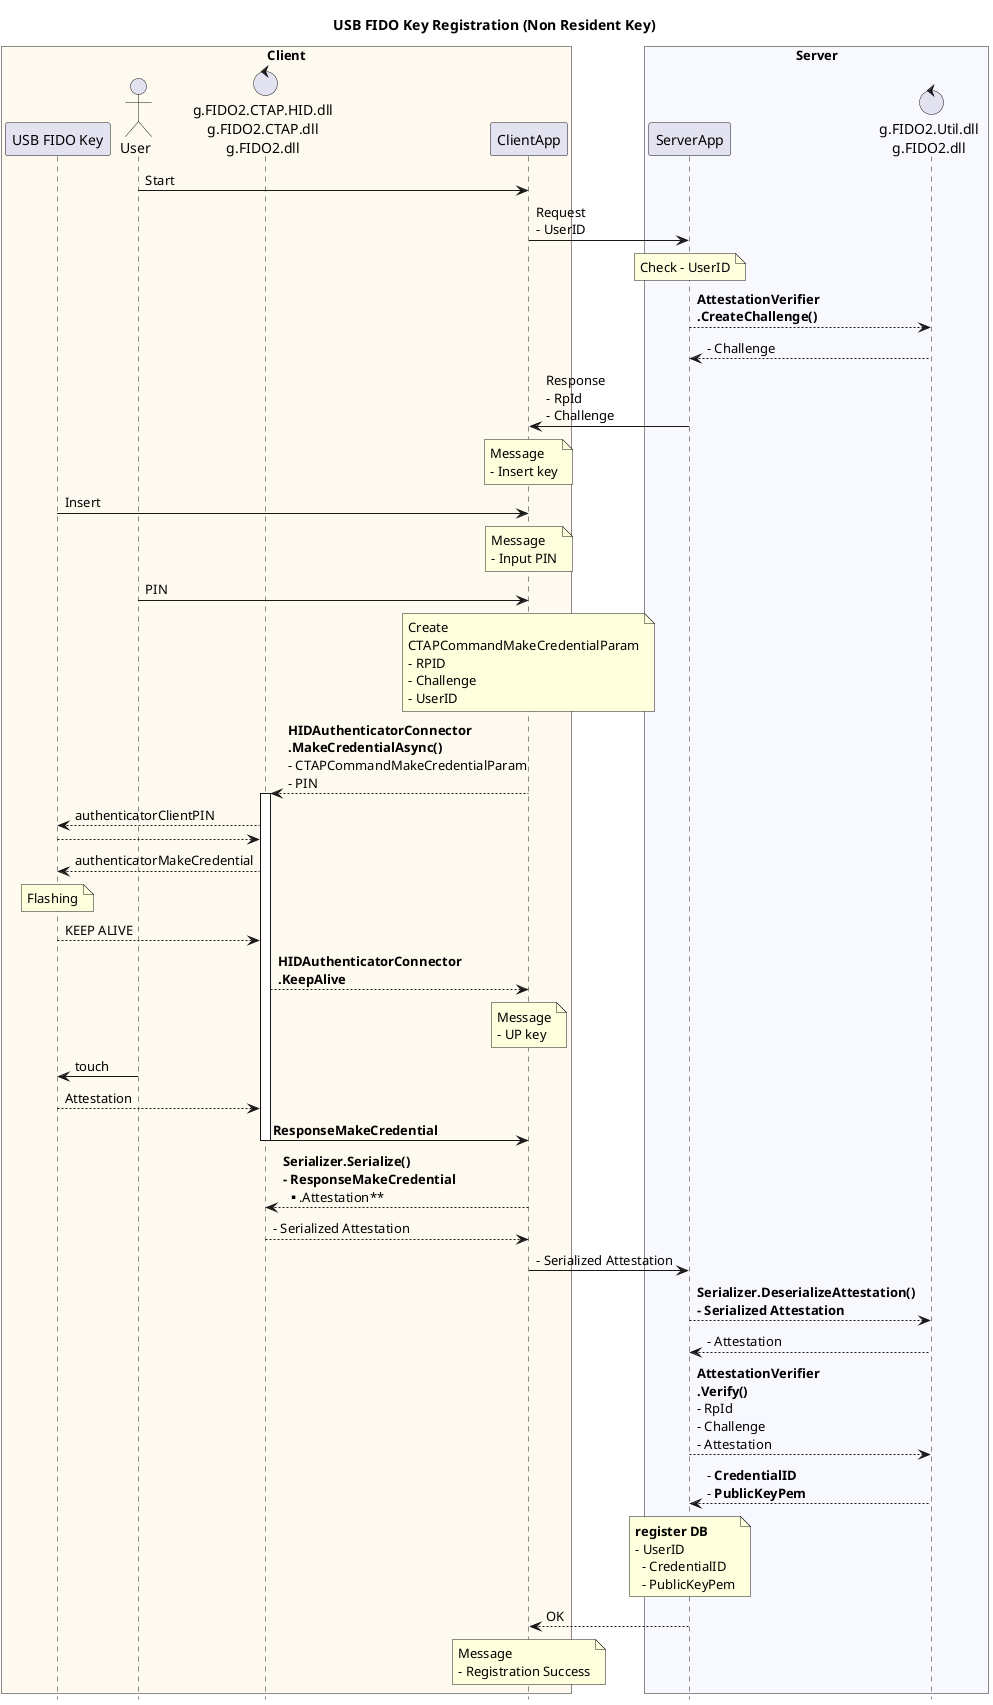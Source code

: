 @startuml
title USB FIDO Key Registration (Non Resident Key)
hide footbox

box "Client" #FloralWhite
    participant "USB FIDO Key" as Key
    actor  "User" as User
    control "g.FIDO2.CTAP.HID.dll\ng.FIDO2.CTAP.dll\ng.FIDO2.dll" as CTAPHID
    participant "ClientApp" as Client
end box

box "Server" #GhostWhite
    participant "ServerApp" as Server
    control "g.FIDO2.Util.dll\ng.FIDO2.dll" as Util
end box

User -> Client : Start
Client -> Server : Request\n- UserID
note over Server : Check - UserID
Server --> Util : **AttestationVerifier**\n**.CreateChallenge()**
Server <-- Util : - Challenge
Client <- Server : Response\n- RpId\n- Challenge

note over Client : Message\n- Insert key
Key -> Client : Insert

note over Client : Message\n- Input PIN
User -> Client : PIN

note over Client : Create \nCTAPCommandMakeCredentialParam\n- RPID\n- Challenge\n- UserID

CTAPHID <-- Client : **HIDAuthenticatorConnector**\n**.MakeCredentialAsync()**\n- CTAPCommandMakeCredentialParam\n- PIN

activate CTAPHID
    Key <-- CTAPHID : authenticatorClientPIN
    Key --> CTAPHID
    Key <-- CTAPHID : authenticatorMakeCredential
    note over Key : Flashing
    Key --> CTAPHID : KEEP ALIVE
    CTAPHID --> Client : **HIDAuthenticatorConnector**\n**.KeepAlive**

    note over Client : Message\n- UP key

    Key <- User : touch
    Key --> CTAPHID : Attestation
    CTAPHID -> Client : **ResponseMakeCredential**
deactivate CTAPHID

CTAPHID <-- Client : **Serializer.Serialize()**\n**- ResponseMakeCredential**\n**  .Attestation**
CTAPHID --> Client :- Serialized Attestation

Client -> Server :- Serialized Attestation

Server --> Util : **Serializer.DeserializeAttestation()**\n**- Serialized Attestation**
Server <-- Util : - Attestation
Server --> Util : **AttestationVerifier**\n**.Verify()**\n- RpId\n- Challenge\n- Attestation
Server <-- Util : - **CredentialID**\n- **PublicKeyPem**

note over Server : **register DB**\n- UserID\n  - CredentialID\n  - PublicKeyPem
Client <-- Server : OK

note over Client : Message\n- Registration Success

@enduml
